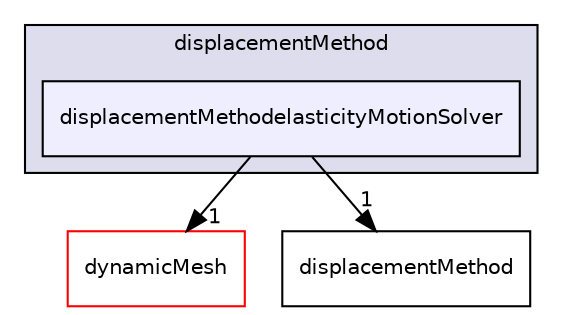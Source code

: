 digraph "src/optimisation/adjointOptimisation/adjoint/displacementMethod/displacementMethodelasticityMotionSolver" {
  bgcolor=transparent;
  compound=true
  node [ fontsize="10", fontname="Helvetica"];
  edge [ labelfontsize="10", labelfontname="Helvetica"];
  subgraph clusterdir_36c1c593bb5d5a705c176492dbdd0852 {
    graph [ bgcolor="#ddddee", pencolor="black", label="displacementMethod" fontname="Helvetica", fontsize="10", URL="dir_36c1c593bb5d5a705c176492dbdd0852.html"]
  dir_75c24ab8516aa7825802f653752570df [shape=box, label="displacementMethodelasticityMotionSolver", style="filled", fillcolor="#eeeeff", pencolor="black", URL="dir_75c24ab8516aa7825802f653752570df.html"];
  }
  dir_a3c15c1b3b2f5f0f260afae195a15ca3 [shape=box label="dynamicMesh" color="red" URL="dir_a3c15c1b3b2f5f0f260afae195a15ca3.html"];
  dir_0931a545199bdf74458867235e0baf02 [shape=box label="displacementMethod" URL="dir_0931a545199bdf74458867235e0baf02.html"];
  dir_75c24ab8516aa7825802f653752570df->dir_a3c15c1b3b2f5f0f260afae195a15ca3 [headlabel="1", labeldistance=1.5 headhref="dir_002801_002805.html"];
  dir_75c24ab8516aa7825802f653752570df->dir_0931a545199bdf74458867235e0baf02 [headlabel="1", labeldistance=1.5 headhref="dir_002801_002799.html"];
}
